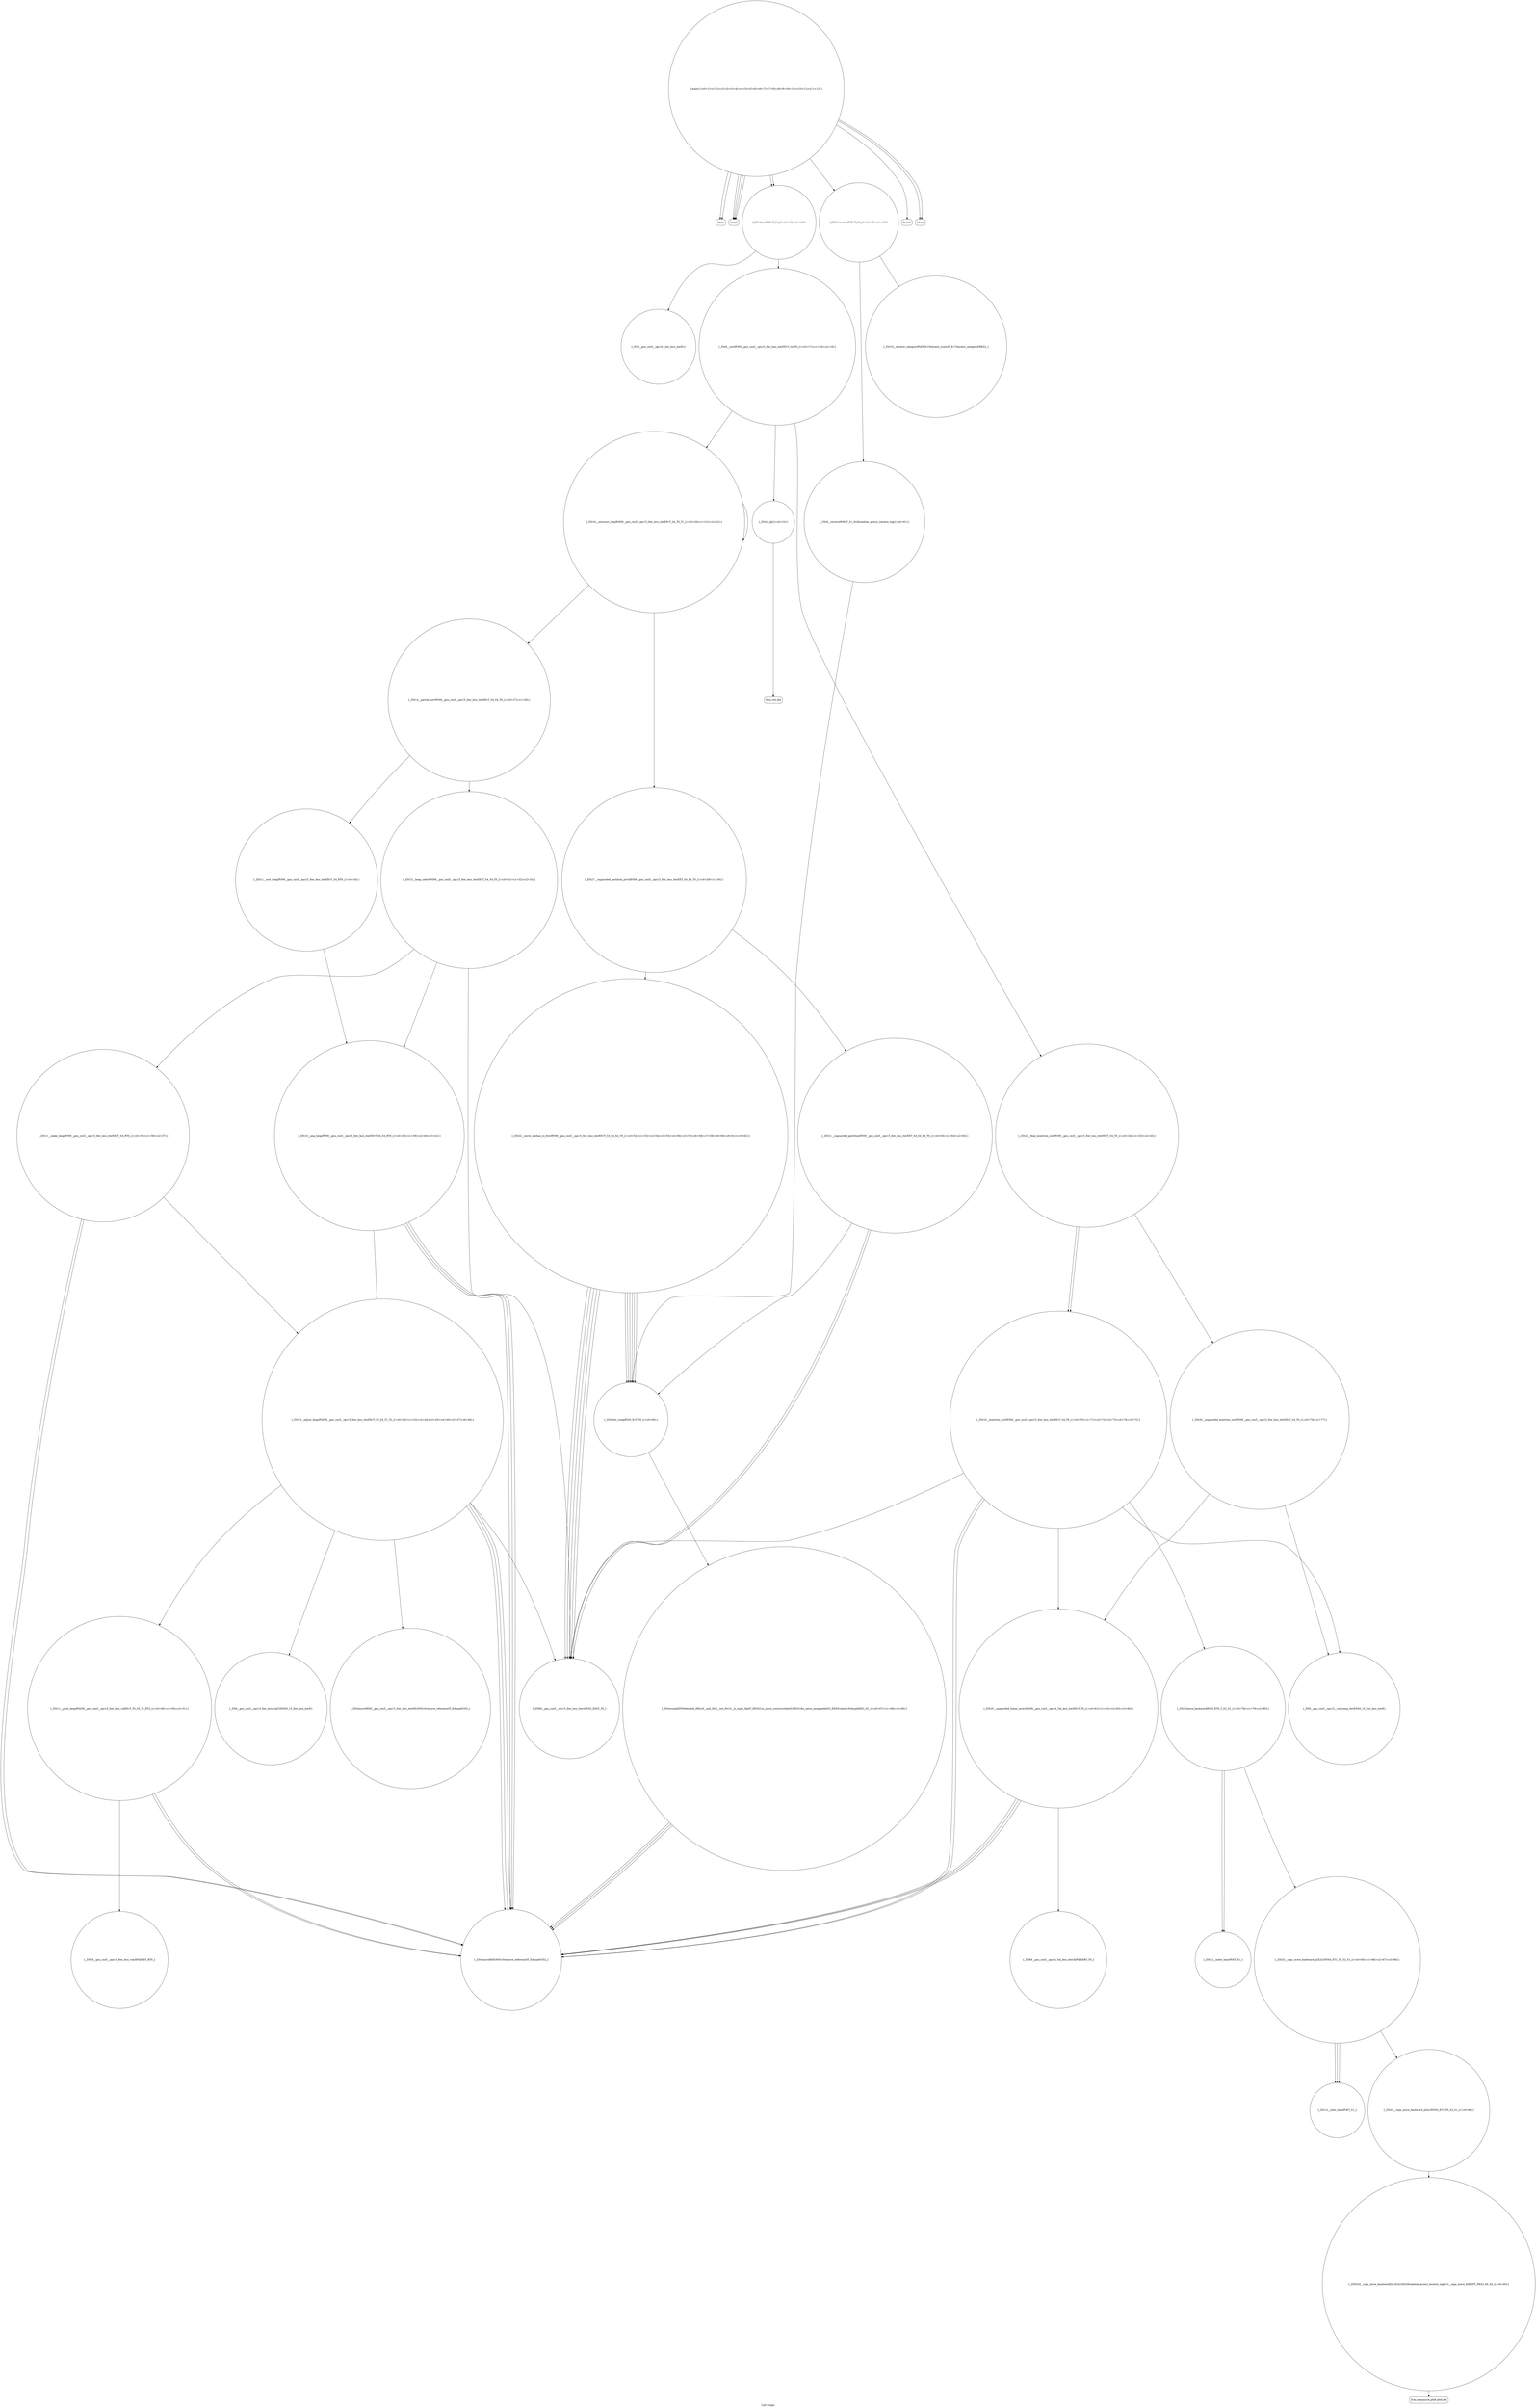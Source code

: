 digraph "Call Graph" {
	label="Call Graph";

	Node0x55c0ed4f6950 [shape=record,shape=circle,label="{main|{<s0>1|<s1>2|<s2>3|<s3>4|<s4>5|<s5>6|<s6>7|<s7>8|<s8>9|<s9>10|<s10>11|<s11>12}}"];
	Node0x55c0ed4f6950:s0 -> Node0x55c0ed4f6de0[color=black];
	Node0x55c0ed4f6950:s1 -> Node0x55c0ed4f6de0[color=black];
	Node0x55c0ed4f6950:s2 -> Node0x55c0ed4f6e60[color=black];
	Node0x55c0ed4f6950:s3 -> Node0x55c0ed4f6e60[color=black];
	Node0x55c0ed4f6950:s4 -> Node0x55c0ed4f6e60[color=black];
	Node0x55c0ed4f6950:s5 -> Node0x55c0ed4f6e60[color=black];
	Node0x55c0ed4f6950:s6 -> Node0x55c0ed4f6ee0[color=black];
	Node0x55c0ed4f6950:s7 -> Node0x55c0ed4f6ee0[color=black];
	Node0x55c0ed4f6950:s8 -> Node0x55c0ed4f6f60[color=black];
	Node0x55c0ed4f6950:s9 -> Node0x55c0ed4f6fe0[color=black];
	Node0x55c0ed4f6950:s10 -> Node0x55c0ed4f7060[color=black];
	Node0x55c0ed4f6950:s11 -> Node0x55c0ed4f7060[color=black];
	Node0x55c0ed4f7a60 [shape=record,shape=circle,label="{_ZSt21__unguarded_partitionIPiN9__gnu_cxx5__ops15_Iter_less_iterEET_S4_S4_S4_T0_|{<s0>63|<s1>64|<s2>65}}"];
	Node0x55c0ed4f7a60:s0 -> Node0x55c0ed4f75e0[color=black];
	Node0x55c0ed4f7a60:s1 -> Node0x55c0ed4f75e0[color=black];
	Node0x55c0ed4f7a60:s2 -> Node0x55c0ed4f7ae0[color=black];
	Node0x55c0ed4f70e0 [shape=record,shape=circle,label="{_ZSt6__sortIPiN9__gnu_cxx5__ops15_Iter_less_iterEEvT_S4_T0_|{<s0>17|<s1>18|<s2>19}}"];
	Node0x55c0ed4f70e0:s0 -> Node0x55c0ed4f7260[color=black];
	Node0x55c0ed4f70e0:s1 -> Node0x55c0ed4f71e0[color=black];
	Node0x55c0ed4f70e0:s2 -> Node0x55c0ed4f72e0[color=black];
	Node0x55c0ed4f7de0 [shape=record,shape=circle,label="{_ZSt25__unguarded_linear_insertIPiN9__gnu_cxx5__ops14_Val_less_iterEEvT_T0_|{<s0>81|<s1>82|<s2>83|<s3>84}}"];
	Node0x55c0ed4f7de0:s0 -> Node0x55c0ed4f76e0[color=black];
	Node0x55c0ed4f7de0:s1 -> Node0x55c0ed4f81e0[color=black];
	Node0x55c0ed4f7de0:s2 -> Node0x55c0ed4f76e0[color=black];
	Node0x55c0ed4f7de0:s3 -> Node0x55c0ed4f76e0[color=black];
	Node0x55c0ed4f7460 [shape=record,shape=circle,label="{_ZSt13__heap_selectIPiN9__gnu_cxx5__ops15_Iter_less_iterEEvT_S4_S4_T0_|{<s0>31|<s1>32|<s2>33}}"];
	Node0x55c0ed4f7460:s0 -> Node0x55c0ed4f7560[color=black];
	Node0x55c0ed4f7460:s1 -> Node0x55c0ed4f75e0[color=black];
	Node0x55c0ed4f7460:s2 -> Node0x55c0ed4f7660[color=black];
	Node0x55c0ed4f8160 [shape=record,shape=Mrecord,label="{llvm.memmove.p0i8.p0i8.i64}"];
	Node0x55c0ed4f77e0 [shape=record,shape=circle,label="{_ZSt4moveIRN9__gnu_cxx5__ops15_Iter_less_iterEEONSt16remove_referenceIT_E4typeEOS5_}"];
	Node0x55c0ed4f6e60 [shape=record,shape=Mrecord,label="{fscanf}"];
	Node0x55c0ed4f7b60 [shape=record,shape=circle,label="{_ZSt4swapIiENSt9enable_ifIXsr6__and_ISt6__not_ISt15__is_tuple_likeIT_EESt21is_move_constructibleIS3_ESt18is_move_assignableIS3_EEE5valueEvE4typeERS3_SC_|{<s0>67|<s1>68|<s2>69}}"];
	Node0x55c0ed4f7b60:s0 -> Node0x55c0ed4f76e0[color=black];
	Node0x55c0ed4f7b60:s1 -> Node0x55c0ed4f76e0[color=black];
	Node0x55c0ed4f7b60:s2 -> Node0x55c0ed4f76e0[color=black];
	Node0x55c0ed4f71e0 [shape=record,shape=circle,label="{_ZSt16__introsort_loopIPilN9__gnu_cxx5__ops15_Iter_less_iterEEvT_S4_T0_T1_|{<s0>20|<s1>21|<s2>22}}"];
	Node0x55c0ed4f71e0:s0 -> Node0x55c0ed4f7360[color=black];
	Node0x55c0ed4f71e0:s1 -> Node0x55c0ed4f73e0[color=black];
	Node0x55c0ed4f71e0:s2 -> Node0x55c0ed4f71e0[color=black];
	Node0x55c0ed4f7ee0 [shape=record,shape=circle,label="{_ZSt23__copy_move_backward_a2ILb1EPiS0_ET1_T0_S2_S1_|{<s0>85|<s1>86|<s2>87|<s3>88}}"];
	Node0x55c0ed4f7ee0:s0 -> Node0x55c0ed4f8060[color=black];
	Node0x55c0ed4f7ee0:s1 -> Node0x55c0ed4f8060[color=black];
	Node0x55c0ed4f7ee0:s2 -> Node0x55c0ed4f8060[color=black];
	Node0x55c0ed4f7ee0:s3 -> Node0x55c0ed4f7fe0[color=black];
	Node0x55c0ed4f7560 [shape=record,shape=circle,label="{_ZSt11__make_heapIPiN9__gnu_cxx5__ops15_Iter_less_iterEEvT_S4_RT0_|{<s0>35|<s1>36|<s2>37}}"];
	Node0x55c0ed4f7560:s0 -> Node0x55c0ed4f76e0[color=black];
	Node0x55c0ed4f7560:s1 -> Node0x55c0ed4f76e0[color=black];
	Node0x55c0ed4f7560:s2 -> Node0x55c0ed4f7760[color=black];
	Node0x55c0ed4f8260 [shape=record,shape=circle,label="{_ZSt9__reverseIPiEvT_S1_St26random_access_iterator_tag|{<s0>91}}"];
	Node0x55c0ed4f8260:s0 -> Node0x55c0ed4f7ae0[color=black];
	Node0x55c0ed4f78e0 [shape=record,shape=circle,label="{_ZSt11__push_heapIPiliN9__gnu_cxx5__ops14_Iter_less_valEEvT_T0_S5_T1_RT2_|{<s0>49|<s1>50|<s2>51}}"];
	Node0x55c0ed4f78e0:s0 -> Node0x55c0ed4f7960[color=black];
	Node0x55c0ed4f78e0:s1 -> Node0x55c0ed4f76e0[color=black];
	Node0x55c0ed4f78e0:s2 -> Node0x55c0ed4f76e0[color=black];
	Node0x55c0ed4f6f60 [shape=record,shape=circle,label="{_ZSt7reverseIPiEvT_S1_|{<s0>15|<s1>16}}"];
	Node0x55c0ed4f6f60:s0 -> Node0x55c0ed4f82e0[color=black];
	Node0x55c0ed4f6f60:s1 -> Node0x55c0ed4f8260[color=black];
	Node0x55c0ed4f7c60 [shape=record,shape=circle,label="{_ZSt16__insertion_sortIPiN9__gnu_cxx5__ops15_Iter_less_iterEEvT_S4_T0_|{<s0>70|<s1>71|<s2>72|<s3>73|<s4>74|<s5>75}}"];
	Node0x55c0ed4f7c60:s0 -> Node0x55c0ed4f75e0[color=black];
	Node0x55c0ed4f7c60:s1 -> Node0x55c0ed4f76e0[color=black];
	Node0x55c0ed4f7c60:s2 -> Node0x55c0ed4f7d60[color=black];
	Node0x55c0ed4f7c60:s3 -> Node0x55c0ed4f76e0[color=black];
	Node0x55c0ed4f7c60:s4 -> Node0x55c0ed4f7e60[color=black];
	Node0x55c0ed4f7c60:s5 -> Node0x55c0ed4f7de0[color=black];
	Node0x55c0ed4f72e0 [shape=record,shape=circle,label="{_ZSt22__final_insertion_sortIPiN9__gnu_cxx5__ops15_Iter_less_iterEEvT_S4_T0_|{<s0>24|<s1>25|<s2>26}}"];
	Node0x55c0ed4f72e0:s0 -> Node0x55c0ed4f7c60[color=black];
	Node0x55c0ed4f72e0:s1 -> Node0x55c0ed4f7ce0[color=black];
	Node0x55c0ed4f72e0:s2 -> Node0x55c0ed4f7c60[color=black];
	Node0x55c0ed4f7fe0 [shape=record,shape=circle,label="{_ZSt22__copy_move_backward_aILb1EPiS0_ET1_T0_S2_S1_|{<s0>89}}"];
	Node0x55c0ed4f7fe0:s0 -> Node0x55c0ed4f80e0[color=black];
	Node0x55c0ed4f7660 [shape=record,shape=circle,label="{_ZSt10__pop_heapIPiN9__gnu_cxx5__ops15_Iter_less_iterEEvT_S4_S4_RT0_|{<s0>38|<s1>39|<s2>40|<s3>41}}"];
	Node0x55c0ed4f7660:s0 -> Node0x55c0ed4f76e0[color=black];
	Node0x55c0ed4f7660:s1 -> Node0x55c0ed4f76e0[color=black];
	Node0x55c0ed4f7660:s2 -> Node0x55c0ed4f76e0[color=black];
	Node0x55c0ed4f7660:s3 -> Node0x55c0ed4f7760[color=black];
	Node0x55c0ed4f79e0 [shape=record,shape=circle,label="{_ZSt22__move_median_to_firstIPiN9__gnu_cxx5__ops15_Iter_less_iterEEvT_S4_S4_S4_T0_|{<s0>52|<s1>53|<s2>54|<s3>55|<s4>56|<s5>57|<s6>58|<s7>59|<s8>60|<s9>61|<s10>62}}"];
	Node0x55c0ed4f79e0:s0 -> Node0x55c0ed4f75e0[color=black];
	Node0x55c0ed4f79e0:s1 -> Node0x55c0ed4f75e0[color=black];
	Node0x55c0ed4f79e0:s2 -> Node0x55c0ed4f7ae0[color=black];
	Node0x55c0ed4f79e0:s3 -> Node0x55c0ed4f75e0[color=black];
	Node0x55c0ed4f79e0:s4 -> Node0x55c0ed4f7ae0[color=black];
	Node0x55c0ed4f79e0:s5 -> Node0x55c0ed4f7ae0[color=black];
	Node0x55c0ed4f79e0:s6 -> Node0x55c0ed4f75e0[color=black];
	Node0x55c0ed4f79e0:s7 -> Node0x55c0ed4f7ae0[color=black];
	Node0x55c0ed4f79e0:s8 -> Node0x55c0ed4f75e0[color=black];
	Node0x55c0ed4f79e0:s9 -> Node0x55c0ed4f7ae0[color=black];
	Node0x55c0ed4f79e0:s10 -> Node0x55c0ed4f7ae0[color=black];
	Node0x55c0ed4f7060 [shape=record,shape=Mrecord,label="{fclose}"];
	Node0x55c0ed4f7d60 [shape=record,shape=circle,label="{_ZSt13move_backwardIPiS0_ET0_T_S2_S1_|{<s0>78|<s1>79|<s2>80}}"];
	Node0x55c0ed4f7d60:s0 -> Node0x55c0ed4f7f60[color=black];
	Node0x55c0ed4f7d60:s1 -> Node0x55c0ed4f7f60[color=black];
	Node0x55c0ed4f7d60:s2 -> Node0x55c0ed4f7ee0[color=black];
	Node0x55c0ed4f73e0 [shape=record,shape=circle,label="{_ZSt27__unguarded_partition_pivotIPiN9__gnu_cxx5__ops15_Iter_less_iterEET_S4_S4_T0_|{<s0>29|<s1>30}}"];
	Node0x55c0ed4f73e0:s0 -> Node0x55c0ed4f79e0[color=black];
	Node0x55c0ed4f73e0:s1 -> Node0x55c0ed4f7a60[color=black];
	Node0x55c0ed4f80e0 [shape=record,shape=circle,label="{_ZNSt20__copy_move_backwardILb1ELb1ESt26random_access_iterator_tagE13__copy_move_bIiEEPT_PKS3_S6_S4_|{<s0>90}}"];
	Node0x55c0ed4f80e0:s0 -> Node0x55c0ed4f8160[color=black];
	Node0x55c0ed4f7760 [shape=record,shape=circle,label="{_ZSt13__adjust_heapIPiliN9__gnu_cxx5__ops15_Iter_less_iterEEvT_T0_S5_T1_T2_|{<s0>42|<s1>43|<s2>44|<s3>45|<s4>46|<s5>47|<s6>48}}"];
	Node0x55c0ed4f7760:s0 -> Node0x55c0ed4f75e0[color=black];
	Node0x55c0ed4f7760:s1 -> Node0x55c0ed4f76e0[color=black];
	Node0x55c0ed4f7760:s2 -> Node0x55c0ed4f76e0[color=black];
	Node0x55c0ed4f7760:s3 -> Node0x55c0ed4f77e0[color=black];
	Node0x55c0ed4f7760:s4 -> Node0x55c0ed4f7860[color=black];
	Node0x55c0ed4f7760:s5 -> Node0x55c0ed4f76e0[color=black];
	Node0x55c0ed4f7760:s6 -> Node0x55c0ed4f78e0[color=black];
	Node0x55c0ed4f6de0 [shape=record,shape=Mrecord,label="{fopen}"];
	Node0x55c0ed4f7ae0 [shape=record,shape=circle,label="{_ZSt9iter_swapIPiS0_EvT_T0_|{<s0>66}}"];
	Node0x55c0ed4f7ae0:s0 -> Node0x55c0ed4f7b60[color=black];
	Node0x55c0ed4f7160 [shape=record,shape=circle,label="{_ZN9__gnu_cxx5__ops16__iter_less_iterEv}"];
	Node0x55c0ed4f7e60 [shape=record,shape=circle,label="{_ZN9__gnu_cxx5__ops15__val_comp_iterENS0_15_Iter_less_iterE}"];
	Node0x55c0ed4f74e0 [shape=record,shape=circle,label="{_ZSt11__sort_heapIPiN9__gnu_cxx5__ops15_Iter_less_iterEEvT_S4_RT0_|{<s0>34}}"];
	Node0x55c0ed4f74e0:s0 -> Node0x55c0ed4f7660[color=black];
	Node0x55c0ed4f81e0 [shape=record,shape=circle,label="{_ZNK9__gnu_cxx5__ops14_Val_less_iterclIiPiEEbRT_T0_}"];
	Node0x55c0ed4f7860 [shape=record,shape=circle,label="{_ZN9__gnu_cxx5__ops14_Iter_less_valC2ENS0_15_Iter_less_iterE}"];
	Node0x55c0ed4f6ee0 [shape=record,shape=circle,label="{_ZSt4sortIPiEvT_S1_|{<s0>13|<s1>14}}"];
	Node0x55c0ed4f6ee0:s0 -> Node0x55c0ed4f7160[color=black];
	Node0x55c0ed4f6ee0:s1 -> Node0x55c0ed4f70e0[color=black];
	Node0x55c0ed4f7be0 [shape=record,shape=Mrecord,label="{llvm.ctlz.i64}"];
	Node0x55c0ed4f7260 [shape=record,shape=circle,label="{_ZSt4__lgl|{<s0>23}}"];
	Node0x55c0ed4f7260:s0 -> Node0x55c0ed4f7be0[color=black];
	Node0x55c0ed4f7f60 [shape=record,shape=circle,label="{_ZSt12__miter_baseIPiET_S1_}"];
	Node0x55c0ed4f75e0 [shape=record,shape=circle,label="{_ZNK9__gnu_cxx5__ops15_Iter_less_iterclIPiS3_EEbT_T0_}"];
	Node0x55c0ed4f82e0 [shape=record,shape=circle,label="{_ZSt19__iterator_categoryIPiENSt15iterator_traitsIT_E17iterator_categoryERKS2_}"];
	Node0x55c0ed4f7960 [shape=record,shape=circle,label="{_ZNK9__gnu_cxx5__ops14_Iter_less_valclIPiiEEbT_RT0_}"];
	Node0x55c0ed4f6fe0 [shape=record,shape=Mrecord,label="{fprintf}"];
	Node0x55c0ed4f7ce0 [shape=record,shape=circle,label="{_ZSt26__unguarded_insertion_sortIPiN9__gnu_cxx5__ops15_Iter_less_iterEEvT_S4_T0_|{<s0>76|<s1>77}}"];
	Node0x55c0ed4f7ce0:s0 -> Node0x55c0ed4f7e60[color=black];
	Node0x55c0ed4f7ce0:s1 -> Node0x55c0ed4f7de0[color=black];
	Node0x55c0ed4f7360 [shape=record,shape=circle,label="{_ZSt14__partial_sortIPiN9__gnu_cxx5__ops15_Iter_less_iterEEvT_S4_S4_T0_|{<s0>27|<s1>28}}"];
	Node0x55c0ed4f7360:s0 -> Node0x55c0ed4f7460[color=black];
	Node0x55c0ed4f7360:s1 -> Node0x55c0ed4f74e0[color=black];
	Node0x55c0ed4f8060 [shape=record,shape=circle,label="{_ZSt12__niter_baseIPiET_S1_}"];
	Node0x55c0ed4f76e0 [shape=record,shape=circle,label="{_ZSt4moveIRiEONSt16remove_referenceIT_E4typeEOS2_}"];
}
